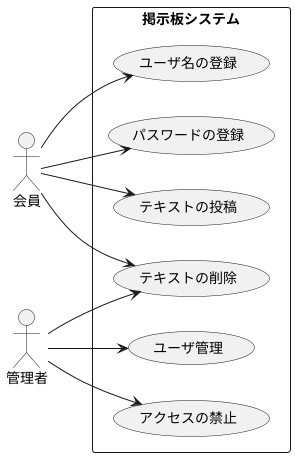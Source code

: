@startuml
left to right direction
actor "会員" as actor01
actor "管理者" as actor02
rectangle "掲示板システム" {
    usecase "ユーザ名の登録" as usecase01
    usecase "パスワードの登録" as usecase02
    usecase "ユーザ管理" as usecase03
    usecase "テキストの投稿" as usecase04
    usecase "テキストの削除" as usecase05
    usecase "アクセスの禁止" as usecase06
}
actor01 --> usecase01
actor01 --> usecase02
actor01 --> usecase04
actor01 --> usecase05
actor02 --> usecase03
actor02 --> usecase05
actor02 --> usecase06

@enduml